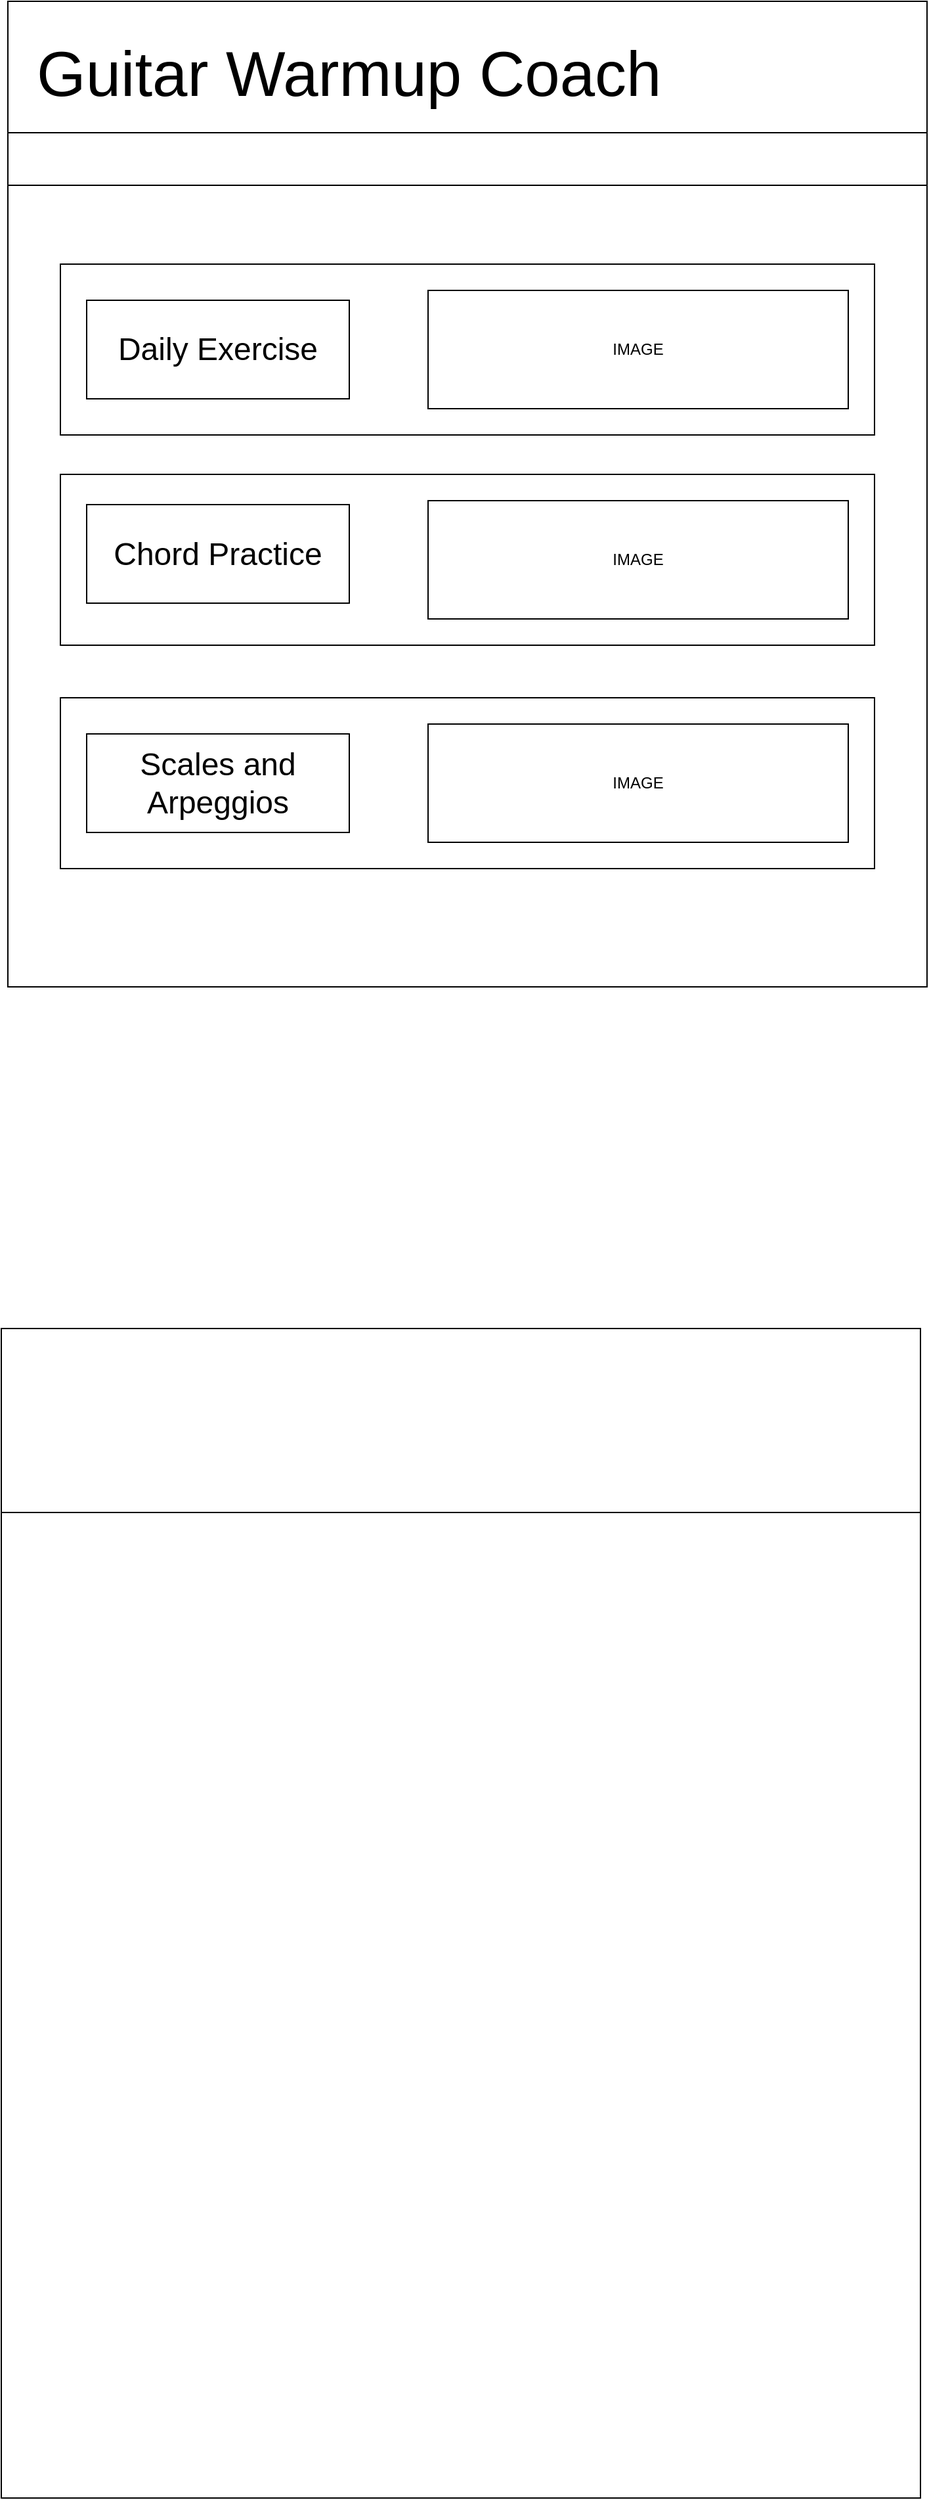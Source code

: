 <mxfile version="26.2.15">
  <diagram name="Page-1" id="w17ueu8RWQVc6aTVwVJQ">
    <mxGraphModel dx="1613" dy="689" grid="1" gridSize="10" guides="1" tooltips="1" connect="1" arrows="1" fold="1" page="1" pageScale="1" pageWidth="850" pageHeight="1100" math="0" shadow="0">
      <root>
        <mxCell id="0" />
        <mxCell id="1" parent="0" />
        <mxCell id="O0TlHCrz4PLuIZplfGmi-1" value="" style="rounded=0;whiteSpace=wrap;html=1;" parent="1" vertex="1">
          <mxGeometry x="80" y="130" width="700" height="750" as="geometry" />
        </mxCell>
        <mxCell id="D7wewuM9OKVRlQUEqqq4-2" value="" style="group" vertex="1" connectable="0" parent="1">
          <mxGeometry x="75" y="1140" width="700" height="890" as="geometry" />
        </mxCell>
        <mxCell id="D7wewuM9OKVRlQUEqqq4-3" value="" style="rounded=0;whiteSpace=wrap;html=1;" vertex="1" parent="D7wewuM9OKVRlQUEqqq4-2">
          <mxGeometry width="700" height="890" as="geometry" />
        </mxCell>
        <mxCell id="D7wewuM9OKVRlQUEqqq4-4" value="" style="rounded=0;whiteSpace=wrap;html=1;" vertex="1" parent="D7wewuM9OKVRlQUEqqq4-2">
          <mxGeometry width="700" height="140" as="geometry" />
        </mxCell>
        <mxCell id="D7wewuM9OKVRlQUEqqq4-5" value="" style="group" vertex="1" connectable="0" parent="1">
          <mxGeometry x="120" y="330" width="620" height="130" as="geometry" />
        </mxCell>
        <mxCell id="O0TlHCrz4PLuIZplfGmi-3" value="" style="rounded=0;whiteSpace=wrap;html=1;" parent="D7wewuM9OKVRlQUEqqq4-5" vertex="1">
          <mxGeometry width="620" height="130" as="geometry" />
        </mxCell>
        <mxCell id="O0TlHCrz4PLuIZplfGmi-7" value="&lt;font style=&quot;font-size: 24px;&quot;&gt;Daily Exercise&lt;/font&gt;" style="rounded=0;whiteSpace=wrap;html=1;" parent="D7wewuM9OKVRlQUEqqq4-5" vertex="1">
          <mxGeometry x="20" y="27.5" width="200" height="75" as="geometry" />
        </mxCell>
        <mxCell id="D7wewuM9OKVRlQUEqqq4-12" value="IMAGE" style="rounded=0;whiteSpace=wrap;html=1;" vertex="1" parent="D7wewuM9OKVRlQUEqqq4-5">
          <mxGeometry x="280" y="20" width="320" height="90" as="geometry" />
        </mxCell>
        <mxCell id="D7wewuM9OKVRlQUEqqq4-6" value="" style="group" vertex="1" connectable="0" parent="1">
          <mxGeometry x="120" y="490" width="620" height="130" as="geometry" />
        </mxCell>
        <mxCell id="O0TlHCrz4PLuIZplfGmi-4" value="" style="rounded=0;whiteSpace=wrap;html=1;" parent="D7wewuM9OKVRlQUEqqq4-6" vertex="1">
          <mxGeometry width="620" height="130" as="geometry" />
        </mxCell>
        <mxCell id="O0TlHCrz4PLuIZplfGmi-8" value="&lt;span style=&quot;font-size: 24px;&quot;&gt;Chord Practice&lt;/span&gt;" style="rounded=0;whiteSpace=wrap;html=1;" parent="D7wewuM9OKVRlQUEqqq4-6" vertex="1">
          <mxGeometry x="20" y="23" width="200" height="75" as="geometry" />
        </mxCell>
        <mxCell id="D7wewuM9OKVRlQUEqqq4-13" value="IMAGE" style="rounded=0;whiteSpace=wrap;html=1;" vertex="1" parent="D7wewuM9OKVRlQUEqqq4-6">
          <mxGeometry x="280" y="20" width="320" height="90" as="geometry" />
        </mxCell>
        <mxCell id="O0TlHCrz4PLuIZplfGmi-2" value="" style="rounded=0;whiteSpace=wrap;html=1;" parent="1" vertex="1">
          <mxGeometry x="80" y="130" width="700" height="140" as="geometry" />
        </mxCell>
        <mxCell id="D7wewuM9OKVRlQUEqqq4-7" value="" style="group" vertex="1" connectable="0" parent="1">
          <mxGeometry x="120" y="660" width="620" height="130" as="geometry" />
        </mxCell>
        <mxCell id="D7wewuM9OKVRlQUEqqq4-8" value="" style="rounded=0;whiteSpace=wrap;html=1;" vertex="1" parent="D7wewuM9OKVRlQUEqqq4-7">
          <mxGeometry width="620" height="130" as="geometry" />
        </mxCell>
        <mxCell id="D7wewuM9OKVRlQUEqqq4-9" value="&lt;span style=&quot;font-size: 24px;&quot;&gt;Scales and Arpeggios&lt;/span&gt;" style="rounded=0;whiteSpace=wrap;html=1;" vertex="1" parent="D7wewuM9OKVRlQUEqqq4-7">
          <mxGeometry x="20" y="27.5" width="200" height="75" as="geometry" />
        </mxCell>
        <mxCell id="D7wewuM9OKVRlQUEqqq4-14" value="IMAGE" style="rounded=0;whiteSpace=wrap;html=1;" vertex="1" parent="D7wewuM9OKVRlQUEqqq4-7">
          <mxGeometry x="280" y="20" width="320" height="90" as="geometry" />
        </mxCell>
        <mxCell id="D7wewuM9OKVRlQUEqqq4-10" value="&lt;span style=&quot;font-size: 48px;&quot;&gt;Guitar Warmup Coach&lt;/span&gt;" style="text;html=1;align=left;verticalAlign=middle;whiteSpace=wrap;rounded=0;" vertex="1" parent="1">
          <mxGeometry x="100" y="170" width="590" height="30" as="geometry" />
        </mxCell>
        <mxCell id="D7wewuM9OKVRlQUEqqq4-11" value="" style="rounded=0;whiteSpace=wrap;html=1;" vertex="1" parent="1">
          <mxGeometry x="80" y="230" width="700" height="40" as="geometry" />
        </mxCell>
      </root>
    </mxGraphModel>
  </diagram>
</mxfile>
